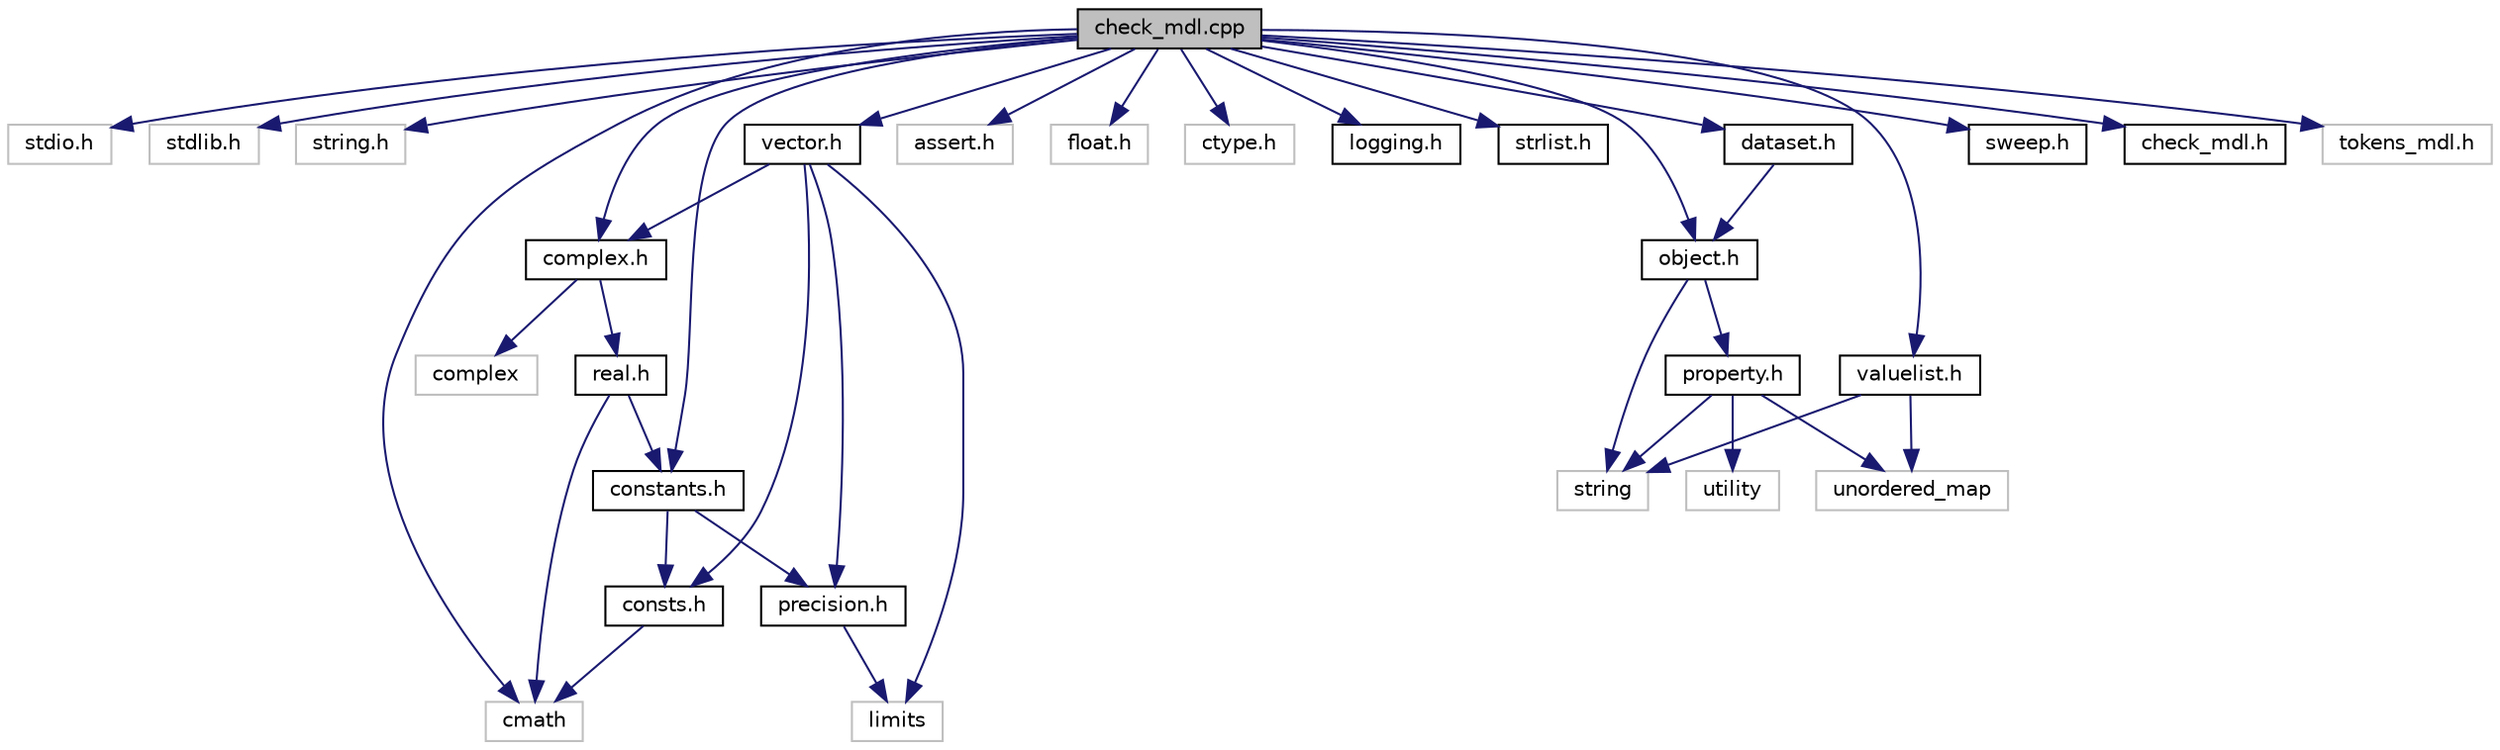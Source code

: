 digraph G
{
  edge [fontname="Helvetica",fontsize="10",labelfontname="Helvetica",labelfontsize="10"];
  node [fontname="Helvetica",fontsize="10",shape=record];
  Node1 [label="check_mdl.cpp",height=0.2,width=0.4,color="black", fillcolor="grey75", style="filled" fontcolor="black"];
  Node1 -> Node2 [color="midnightblue",fontsize="10",style="solid",fontname="Helvetica"];
  Node2 [label="stdio.h",height=0.2,width=0.4,color="grey75", fillcolor="white", style="filled"];
  Node1 -> Node3 [color="midnightblue",fontsize="10",style="solid",fontname="Helvetica"];
  Node3 [label="stdlib.h",height=0.2,width=0.4,color="grey75", fillcolor="white", style="filled"];
  Node1 -> Node4 [color="midnightblue",fontsize="10",style="solid",fontname="Helvetica"];
  Node4 [label="string.h",height=0.2,width=0.4,color="grey75", fillcolor="white", style="filled"];
  Node1 -> Node5 [color="midnightblue",fontsize="10",style="solid",fontname="Helvetica"];
  Node5 [label="cmath",height=0.2,width=0.4,color="grey75", fillcolor="white", style="filled"];
  Node1 -> Node6 [color="midnightblue",fontsize="10",style="solid",fontname="Helvetica"];
  Node6 [label="assert.h",height=0.2,width=0.4,color="grey75", fillcolor="white", style="filled"];
  Node1 -> Node7 [color="midnightblue",fontsize="10",style="solid",fontname="Helvetica"];
  Node7 [label="float.h",height=0.2,width=0.4,color="grey75", fillcolor="white", style="filled"];
  Node1 -> Node8 [color="midnightblue",fontsize="10",style="solid",fontname="Helvetica"];
  Node8 [label="ctype.h",height=0.2,width=0.4,color="grey75", fillcolor="white", style="filled"];
  Node1 -> Node9 [color="midnightblue",fontsize="10",style="solid",fontname="Helvetica"];
  Node9 [label="logging.h",height=0.2,width=0.4,color="black", fillcolor="white", style="filled",URL="$logging_8h.html"];
  Node1 -> Node10 [color="midnightblue",fontsize="10",style="solid",fontname="Helvetica"];
  Node10 [label="strlist.h",height=0.2,width=0.4,color="black", fillcolor="white", style="filled",URL="$strlist_8h.html"];
  Node1 -> Node11 [color="midnightblue",fontsize="10",style="solid",fontname="Helvetica"];
  Node11 [label="object.h",height=0.2,width=0.4,color="black", fillcolor="white", style="filled",URL="$object_8h.html"];
  Node11 -> Node12 [color="midnightblue",fontsize="10",style="solid",fontname="Helvetica"];
  Node12 [label="string",height=0.2,width=0.4,color="grey75", fillcolor="white", style="filled"];
  Node11 -> Node13 [color="midnightblue",fontsize="10",style="solid",fontname="Helvetica"];
  Node13 [label="property.h",height=0.2,width=0.4,color="black", fillcolor="white", style="filled",URL="$property_8h.html"];
  Node13 -> Node12 [color="midnightblue",fontsize="10",style="solid",fontname="Helvetica"];
  Node13 -> Node14 [color="midnightblue",fontsize="10",style="solid",fontname="Helvetica"];
  Node14 [label="unordered_map",height=0.2,width=0.4,color="grey75", fillcolor="white", style="filled"];
  Node13 -> Node15 [color="midnightblue",fontsize="10",style="solid",fontname="Helvetica"];
  Node15 [label="utility",height=0.2,width=0.4,color="grey75", fillcolor="white", style="filled"];
  Node1 -> Node16 [color="midnightblue",fontsize="10",style="solid",fontname="Helvetica"];
  Node16 [label="complex.h",height=0.2,width=0.4,color="black", fillcolor="white", style="filled",URL="$complex_8h.html"];
  Node16 -> Node17 [color="midnightblue",fontsize="10",style="solid",fontname="Helvetica"];
  Node17 [label="complex",height=0.2,width=0.4,color="grey75", fillcolor="white", style="filled"];
  Node16 -> Node18 [color="midnightblue",fontsize="10",style="solid",fontname="Helvetica"];
  Node18 [label="real.h",height=0.2,width=0.4,color="black", fillcolor="white", style="filled",URL="$real_8h.html"];
  Node18 -> Node5 [color="midnightblue",fontsize="10",style="solid",fontname="Helvetica"];
  Node18 -> Node19 [color="midnightblue",fontsize="10",style="solid",fontname="Helvetica"];
  Node19 [label="constants.h",height=0.2,width=0.4,color="black", fillcolor="white", style="filled",URL="$constants_8h.html",tooltip="Global physical constants header file."];
  Node19 -> Node20 [color="midnightblue",fontsize="10",style="solid",fontname="Helvetica"];
  Node20 [label="consts.h",height=0.2,width=0.4,color="black", fillcolor="white", style="filled",URL="$consts_8h.html",tooltip="Global math constants header file."];
  Node20 -> Node5 [color="midnightblue",fontsize="10",style="solid",fontname="Helvetica"];
  Node19 -> Node21 [color="midnightblue",fontsize="10",style="solid",fontname="Helvetica"];
  Node21 [label="precision.h",height=0.2,width=0.4,color="black", fillcolor="white", style="filled",URL="$precision_8h.html"];
  Node21 -> Node22 [color="midnightblue",fontsize="10",style="solid",fontname="Helvetica"];
  Node22 [label="limits",height=0.2,width=0.4,color="grey75", fillcolor="white", style="filled"];
  Node1 -> Node23 [color="midnightblue",fontsize="10",style="solid",fontname="Helvetica"];
  Node23 [label="vector.h",height=0.2,width=0.4,color="black", fillcolor="white", style="filled",URL="$vector_8h.html"];
  Node23 -> Node22 [color="midnightblue",fontsize="10",style="solid",fontname="Helvetica"];
  Node23 -> Node20 [color="midnightblue",fontsize="10",style="solid",fontname="Helvetica"];
  Node23 -> Node21 [color="midnightblue",fontsize="10",style="solid",fontname="Helvetica"];
  Node23 -> Node16 [color="midnightblue",fontsize="10",style="solid",fontname="Helvetica"];
  Node1 -> Node24 [color="midnightblue",fontsize="10",style="solid",fontname="Helvetica"];
  Node24 [label="dataset.h",height=0.2,width=0.4,color="black", fillcolor="white", style="filled",URL="$dataset_8h.html"];
  Node24 -> Node11 [color="midnightblue",fontsize="10",style="solid",fontname="Helvetica"];
  Node1 -> Node25 [color="midnightblue",fontsize="10",style="solid",fontname="Helvetica"];
  Node25 [label="sweep.h",height=0.2,width=0.4,color="black", fillcolor="white", style="filled",URL="$sweep_8h.html"];
  Node1 -> Node26 [color="midnightblue",fontsize="10",style="solid",fontname="Helvetica"];
  Node26 [label="valuelist.h",height=0.2,width=0.4,color="black", fillcolor="white", style="filled",URL="$valuelist_8h.html"];
  Node26 -> Node14 [color="midnightblue",fontsize="10",style="solid",fontname="Helvetica"];
  Node26 -> Node12 [color="midnightblue",fontsize="10",style="solid",fontname="Helvetica"];
  Node1 -> Node19 [color="midnightblue",fontsize="10",style="solid",fontname="Helvetica"];
  Node1 -> Node27 [color="midnightblue",fontsize="10",style="solid",fontname="Helvetica"];
  Node27 [label="check_mdl.h",height=0.2,width=0.4,color="black", fillcolor="white", style="filled",URL="$check__mdl_8h.html"];
  Node1 -> Node28 [color="midnightblue",fontsize="10",style="solid",fontname="Helvetica"];
  Node28 [label="tokens_mdl.h",height=0.2,width=0.4,color="grey75", fillcolor="white", style="filled"];
}
